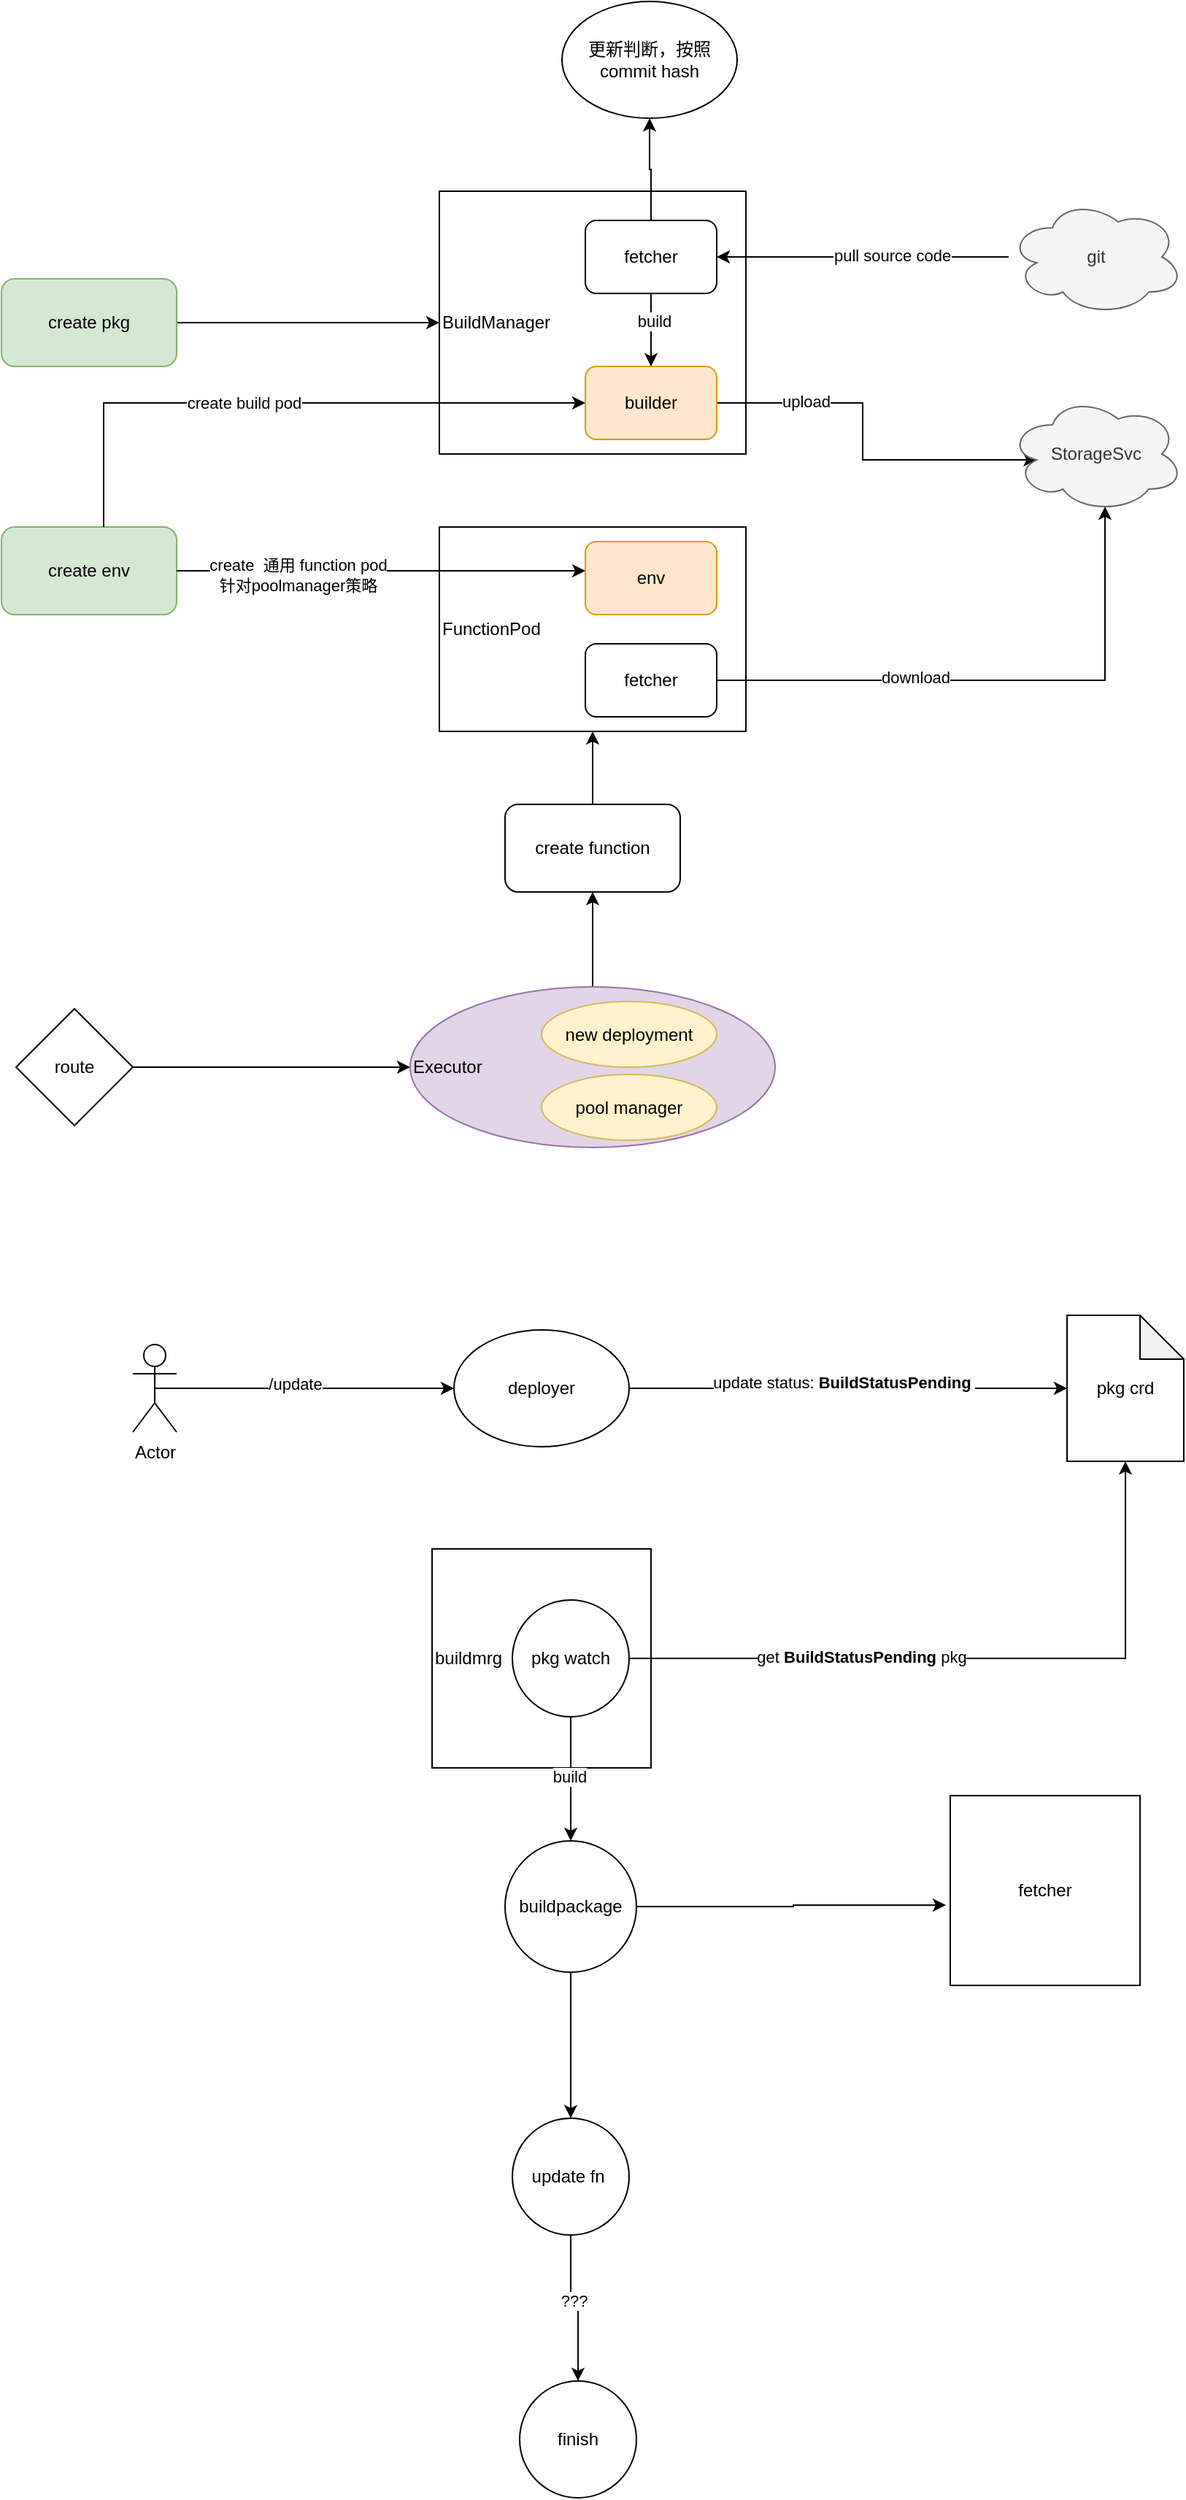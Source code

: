 <mxfile version="21.7.5" type="github">
  <diagram name="第 1 页" id="TU_cjNvHZZuvAgDjK81o">
    <mxGraphModel dx="1219" dy="1876" grid="1" gridSize="10" guides="1" tooltips="1" connect="1" arrows="1" fold="1" page="1" pageScale="1" pageWidth="827" pageHeight="1169" math="0" shadow="0">
      <root>
        <mxCell id="0" />
        <mxCell id="1" parent="0" />
        <mxCell id="LdTVXtcN5Lso_y8slL73-22" style="edgeStyle=orthogonalEdgeStyle;rounded=0;orthogonalLoop=1;jettySize=auto;html=1;" parent="1" source="LdTVXtcN5Lso_y8slL73-1" target="LdTVXtcN5Lso_y8slL73-3" edge="1">
          <mxGeometry relative="1" as="geometry" />
        </mxCell>
        <mxCell id="LdTVXtcN5Lso_y8slL73-1" value="create pkg" style="rounded=1;whiteSpace=wrap;html=1;fillColor=#d5e8d4;strokeColor=#82b366;" parent="1" vertex="1">
          <mxGeometry x="30" y="130" width="120" height="60" as="geometry" />
        </mxCell>
        <mxCell id="LdTVXtcN5Lso_y8slL73-2" value="create env" style="rounded=1;whiteSpace=wrap;html=1;fillColor=#d5e8d4;strokeColor=#82b366;" parent="1" vertex="1">
          <mxGeometry x="30" y="300" width="120" height="60" as="geometry" />
        </mxCell>
        <mxCell id="LdTVXtcN5Lso_y8slL73-3" value="BuildManager" style="rounded=0;whiteSpace=wrap;html=1;align=left;" parent="1" vertex="1">
          <mxGeometry x="330" y="70" width="210" height="180" as="geometry" />
        </mxCell>
        <mxCell id="LdTVXtcN5Lso_y8slL73-16" style="edgeStyle=orthogonalEdgeStyle;rounded=0;orthogonalLoop=1;jettySize=auto;html=1;exitX=1;exitY=0.5;exitDx=0;exitDy=0;entryX=0.16;entryY=0.55;entryDx=0;entryDy=0;entryPerimeter=0;" parent="1" source="LdTVXtcN5Lso_y8slL73-4" target="LdTVXtcN5Lso_y8slL73-12" edge="1">
          <mxGeometry relative="1" as="geometry" />
        </mxCell>
        <mxCell id="LdTVXtcN5Lso_y8slL73-19" value="upload" style="edgeLabel;html=1;align=center;verticalAlign=middle;resizable=0;points=[];" parent="LdTVXtcN5Lso_y8slL73-16" vertex="1" connectable="0">
          <mxGeometry x="-0.528" y="1" relative="1" as="geometry">
            <mxPoint as="offset" />
          </mxGeometry>
        </mxCell>
        <mxCell id="LdTVXtcN5Lso_y8slL73-4" value="builder" style="rounded=1;whiteSpace=wrap;html=1;fillColor=#ffe6cc;strokeColor=#d79b00;" parent="1" vertex="1">
          <mxGeometry x="430" y="190" width="90" height="50" as="geometry" />
        </mxCell>
        <mxCell id="LdTVXtcN5Lso_y8slL73-15" style="edgeStyle=orthogonalEdgeStyle;rounded=0;orthogonalLoop=1;jettySize=auto;html=1;exitX=0.5;exitY=1;exitDx=0;exitDy=0;entryX=0.5;entryY=0;entryDx=0;entryDy=0;" parent="1" source="LdTVXtcN5Lso_y8slL73-5" target="LdTVXtcN5Lso_y8slL73-4" edge="1">
          <mxGeometry relative="1" as="geometry" />
        </mxCell>
        <mxCell id="LdTVXtcN5Lso_y8slL73-21" value="build" style="edgeLabel;html=1;align=center;verticalAlign=middle;resizable=0;points=[];" parent="LdTVXtcN5Lso_y8slL73-15" vertex="1" connectable="0">
          <mxGeometry x="-0.24" y="2" relative="1" as="geometry">
            <mxPoint as="offset" />
          </mxGeometry>
        </mxCell>
        <mxCell id="wWDmpBjlepx8M8tth67Q-2" style="edgeStyle=orthogonalEdgeStyle;rounded=0;orthogonalLoop=1;jettySize=auto;html=1;exitX=0.5;exitY=0;exitDx=0;exitDy=0;entryX=0.5;entryY=1;entryDx=0;entryDy=0;" parent="1" source="LdTVXtcN5Lso_y8slL73-5" target="wWDmpBjlepx8M8tth67Q-1" edge="1">
          <mxGeometry relative="1" as="geometry" />
        </mxCell>
        <mxCell id="LdTVXtcN5Lso_y8slL73-5" value="fetcher" style="rounded=1;whiteSpace=wrap;html=1;" parent="1" vertex="1">
          <mxGeometry x="430" y="90" width="90" height="50" as="geometry" />
        </mxCell>
        <mxCell id="LdTVXtcN5Lso_y8slL73-6" value="FunctionPod" style="rounded=0;whiteSpace=wrap;html=1;align=left;" parent="1" vertex="1">
          <mxGeometry x="330" y="300" width="210" height="140" as="geometry" />
        </mxCell>
        <mxCell id="LdTVXtcN5Lso_y8slL73-7" value="env" style="rounded=1;whiteSpace=wrap;html=1;fillColor=#ffe6cc;strokeColor=#d79b00;" parent="1" vertex="1">
          <mxGeometry x="430" y="310" width="90" height="50" as="geometry" />
        </mxCell>
        <mxCell id="LdTVXtcN5Lso_y8slL73-17" style="edgeStyle=orthogonalEdgeStyle;rounded=0;orthogonalLoop=1;jettySize=auto;html=1;exitX=1;exitY=0.5;exitDx=0;exitDy=0;entryX=0.55;entryY=0.95;entryDx=0;entryDy=0;entryPerimeter=0;" parent="1" source="LdTVXtcN5Lso_y8slL73-8" target="LdTVXtcN5Lso_y8slL73-12" edge="1">
          <mxGeometry relative="1" as="geometry" />
        </mxCell>
        <mxCell id="LdTVXtcN5Lso_y8slL73-18" value="download" style="edgeLabel;html=1;align=center;verticalAlign=middle;resizable=0;points=[];" parent="LdTVXtcN5Lso_y8slL73-17" vertex="1" connectable="0">
          <mxGeometry x="-0.293" y="2" relative="1" as="geometry">
            <mxPoint as="offset" />
          </mxGeometry>
        </mxCell>
        <mxCell id="LdTVXtcN5Lso_y8slL73-8" value="fetcher" style="rounded=1;whiteSpace=wrap;html=1;" parent="1" vertex="1">
          <mxGeometry x="430" y="380" width="90" height="50" as="geometry" />
        </mxCell>
        <mxCell id="LdTVXtcN5Lso_y8slL73-12" value="StorageSvc" style="ellipse;shape=cloud;whiteSpace=wrap;html=1;fillColor=#f5f5f5;fontColor=#333333;strokeColor=#666666;" parent="1" vertex="1">
          <mxGeometry x="720" y="210" width="120" height="80" as="geometry" />
        </mxCell>
        <mxCell id="LdTVXtcN5Lso_y8slL73-14" style="edgeStyle=orthogonalEdgeStyle;rounded=0;orthogonalLoop=1;jettySize=auto;html=1;entryX=1;entryY=0.5;entryDx=0;entryDy=0;" parent="1" source="LdTVXtcN5Lso_y8slL73-13" target="LdTVXtcN5Lso_y8slL73-5" edge="1">
          <mxGeometry relative="1" as="geometry" />
        </mxCell>
        <mxCell id="LdTVXtcN5Lso_y8slL73-20" value="pull source code" style="edgeLabel;html=1;align=center;verticalAlign=middle;resizable=0;points=[];" parent="LdTVXtcN5Lso_y8slL73-14" vertex="1" connectable="0">
          <mxGeometry x="-0.2" y="-1" relative="1" as="geometry">
            <mxPoint as="offset" />
          </mxGeometry>
        </mxCell>
        <mxCell id="LdTVXtcN5Lso_y8slL73-13" value="git" style="ellipse;shape=cloud;whiteSpace=wrap;html=1;fillColor=#f5f5f5;fontColor=#333333;strokeColor=#666666;" parent="1" vertex="1">
          <mxGeometry x="720" y="75" width="120" height="80" as="geometry" />
        </mxCell>
        <mxCell id="LdTVXtcN5Lso_y8slL73-25" style="edgeStyle=orthogonalEdgeStyle;rounded=0;orthogonalLoop=1;jettySize=auto;html=1;entryX=0.5;entryY=1;entryDx=0;entryDy=0;" parent="1" source="LdTVXtcN5Lso_y8slL73-24" target="LdTVXtcN5Lso_y8slL73-6" edge="1">
          <mxGeometry relative="1" as="geometry" />
        </mxCell>
        <mxCell id="LdTVXtcN5Lso_y8slL73-24" value="create function" style="rounded=1;whiteSpace=wrap;html=1;" parent="1" vertex="1">
          <mxGeometry x="375" y="490" width="120" height="60" as="geometry" />
        </mxCell>
        <mxCell id="LdTVXtcN5Lso_y8slL73-32" style="edgeStyle=orthogonalEdgeStyle;rounded=0;orthogonalLoop=1;jettySize=auto;html=1;" parent="1" source="LdTVXtcN5Lso_y8slL73-26" target="LdTVXtcN5Lso_y8slL73-24" edge="1">
          <mxGeometry relative="1" as="geometry" />
        </mxCell>
        <mxCell id="LdTVXtcN5Lso_y8slL73-26" value="Executor" style="ellipse;whiteSpace=wrap;html=1;align=left;fillColor=#e1d5e7;strokeColor=#9673a6;" parent="1" vertex="1">
          <mxGeometry x="310" y="615" width="250" height="110" as="geometry" />
        </mxCell>
        <mxCell id="LdTVXtcN5Lso_y8slL73-27" value="new deployment" style="ellipse;whiteSpace=wrap;html=1;fillColor=#fff2cc;strokeColor=#d6b656;" parent="1" vertex="1">
          <mxGeometry x="400" y="625" width="120" height="45" as="geometry" />
        </mxCell>
        <mxCell id="LdTVXtcN5Lso_y8slL73-28" value="pool manager" style="ellipse;whiteSpace=wrap;html=1;fillColor=#fff2cc;strokeColor=#d6b656;" parent="1" vertex="1">
          <mxGeometry x="400" y="675" width="120" height="45" as="geometry" />
        </mxCell>
        <mxCell id="LdTVXtcN5Lso_y8slL73-31" style="edgeStyle=orthogonalEdgeStyle;rounded=0;orthogonalLoop=1;jettySize=auto;html=1;entryX=0;entryY=0.5;entryDx=0;entryDy=0;" parent="1" source="LdTVXtcN5Lso_y8slL73-29" target="LdTVXtcN5Lso_y8slL73-26" edge="1">
          <mxGeometry relative="1" as="geometry" />
        </mxCell>
        <mxCell id="LdTVXtcN5Lso_y8slL73-29" value="route" style="rhombus;whiteSpace=wrap;html=1;" parent="1" vertex="1">
          <mxGeometry x="40" y="630" width="80" height="80" as="geometry" />
        </mxCell>
        <mxCell id="LdTVXtcN5Lso_y8slL73-33" style="edgeStyle=orthogonalEdgeStyle;rounded=0;orthogonalLoop=1;jettySize=auto;html=1;entryX=0;entryY=0.5;entryDx=0;entryDy=0;" parent="1" source="LdTVXtcN5Lso_y8slL73-2" target="LdTVXtcN5Lso_y8slL73-4" edge="1">
          <mxGeometry relative="1" as="geometry">
            <Array as="points">
              <mxPoint x="100" y="215" />
            </Array>
          </mxGeometry>
        </mxCell>
        <mxCell id="LdTVXtcN5Lso_y8slL73-35" value="create build pod" style="edgeLabel;html=1;align=center;verticalAlign=middle;resizable=0;points=[];" parent="LdTVXtcN5Lso_y8slL73-33" vertex="1" connectable="0">
          <mxGeometry x="-0.128" relative="1" as="geometry">
            <mxPoint as="offset" />
          </mxGeometry>
        </mxCell>
        <mxCell id="LdTVXtcN5Lso_y8slL73-34" style="edgeStyle=orthogonalEdgeStyle;rounded=0;orthogonalLoop=1;jettySize=auto;html=1;" parent="1" source="LdTVXtcN5Lso_y8slL73-2" target="LdTVXtcN5Lso_y8slL73-7" edge="1">
          <mxGeometry relative="1" as="geometry">
            <Array as="points">
              <mxPoint x="100" y="335" />
            </Array>
          </mxGeometry>
        </mxCell>
        <mxCell id="LdTVXtcN5Lso_y8slL73-36" value="create&amp;nbsp; 通用 function pod&lt;br&gt;针对poolmanager策略" style="edgeLabel;html=1;align=center;verticalAlign=middle;resizable=0;points=[];" parent="LdTVXtcN5Lso_y8slL73-34" vertex="1" connectable="0">
          <mxGeometry x="-0.407" y="-3" relative="1" as="geometry">
            <mxPoint as="offset" />
          </mxGeometry>
        </mxCell>
        <mxCell id="wWDmpBjlepx8M8tth67Q-1" value="更新判断，按照commit hash" style="ellipse;whiteSpace=wrap;html=1;" parent="1" vertex="1">
          <mxGeometry x="414" y="-60" width="120" height="80" as="geometry" />
        </mxCell>
        <mxCell id="oMJZUXAxWkSG1y7FKnJ6-3" style="edgeStyle=orthogonalEdgeStyle;rounded=0;orthogonalLoop=1;jettySize=auto;html=1;exitX=0.5;exitY=0.5;exitDx=0;exitDy=0;exitPerimeter=0;entryX=0;entryY=0.5;entryDx=0;entryDy=0;" edge="1" parent="1" source="oMJZUXAxWkSG1y7FKnJ6-1" target="oMJZUXAxWkSG1y7FKnJ6-2">
          <mxGeometry relative="1" as="geometry" />
        </mxCell>
        <mxCell id="oMJZUXAxWkSG1y7FKnJ6-4" value="/update" style="edgeLabel;html=1;align=center;verticalAlign=middle;resizable=0;points=[];" vertex="1" connectable="0" parent="oMJZUXAxWkSG1y7FKnJ6-3">
          <mxGeometry x="-0.063" y="3" relative="1" as="geometry">
            <mxPoint as="offset" />
          </mxGeometry>
        </mxCell>
        <mxCell id="oMJZUXAxWkSG1y7FKnJ6-1" value="Actor" style="shape=umlActor;verticalLabelPosition=bottom;verticalAlign=top;html=1;outlineConnect=0;" vertex="1" parent="1">
          <mxGeometry x="120" y="860" width="30" height="60" as="geometry" />
        </mxCell>
        <mxCell id="oMJZUXAxWkSG1y7FKnJ6-8" style="edgeStyle=orthogonalEdgeStyle;rounded=0;orthogonalLoop=1;jettySize=auto;html=1;entryX=0;entryY=0.5;entryDx=0;entryDy=0;entryPerimeter=0;" edge="1" parent="1" source="oMJZUXAxWkSG1y7FKnJ6-2" target="oMJZUXAxWkSG1y7FKnJ6-7">
          <mxGeometry relative="1" as="geometry" />
        </mxCell>
        <mxCell id="oMJZUXAxWkSG1y7FKnJ6-9" value="update status:&amp;nbsp;&lt;b&gt;BuildStatusPending&amp;nbsp;&lt;/b&gt;" style="edgeLabel;html=1;align=center;verticalAlign=middle;resizable=0;points=[];" vertex="1" connectable="0" parent="oMJZUXAxWkSG1y7FKnJ6-8">
          <mxGeometry x="-0.021" y="4" relative="1" as="geometry">
            <mxPoint as="offset" />
          </mxGeometry>
        </mxCell>
        <mxCell id="oMJZUXAxWkSG1y7FKnJ6-2" value="deployer" style="ellipse;whiteSpace=wrap;html=1;" vertex="1" parent="1">
          <mxGeometry x="340" y="850" width="120" height="80" as="geometry" />
        </mxCell>
        <mxCell id="oMJZUXAxWkSG1y7FKnJ6-7" value="pkg crd" style="shape=note;whiteSpace=wrap;html=1;backgroundOutline=1;darkOpacity=0.05;" vertex="1" parent="1">
          <mxGeometry x="760" y="840" width="80" height="100" as="geometry" />
        </mxCell>
        <mxCell id="oMJZUXAxWkSG1y7FKnJ6-13" value="buildmrg" style="whiteSpace=wrap;html=1;aspect=fixed;align=left;" vertex="1" parent="1">
          <mxGeometry x="325" y="1000" width="150" height="150" as="geometry" />
        </mxCell>
        <mxCell id="oMJZUXAxWkSG1y7FKnJ6-15" style="edgeStyle=orthogonalEdgeStyle;rounded=0;orthogonalLoop=1;jettySize=auto;html=1;exitX=1;exitY=0.5;exitDx=0;exitDy=0;entryX=0.5;entryY=1;entryDx=0;entryDy=0;entryPerimeter=0;" edge="1" parent="1" source="oMJZUXAxWkSG1y7FKnJ6-14" target="oMJZUXAxWkSG1y7FKnJ6-7">
          <mxGeometry relative="1" as="geometry" />
        </mxCell>
        <mxCell id="oMJZUXAxWkSG1y7FKnJ6-16" value="get&amp;nbsp;&lt;b style=&quot;border-color: var(--border-color);&quot;&gt;BuildStatusPending&amp;nbsp;&lt;/b&gt;pkg" style="edgeLabel;html=1;align=center;verticalAlign=middle;resizable=0;points=[];" vertex="1" connectable="0" parent="oMJZUXAxWkSG1y7FKnJ6-15">
          <mxGeometry x="-0.331" y="1" relative="1" as="geometry">
            <mxPoint as="offset" />
          </mxGeometry>
        </mxCell>
        <mxCell id="oMJZUXAxWkSG1y7FKnJ6-18" style="edgeStyle=orthogonalEdgeStyle;rounded=0;orthogonalLoop=1;jettySize=auto;html=1;exitX=0.5;exitY=1;exitDx=0;exitDy=0;entryX=0.5;entryY=0;entryDx=0;entryDy=0;" edge="1" parent="1" source="oMJZUXAxWkSG1y7FKnJ6-14" target="oMJZUXAxWkSG1y7FKnJ6-17">
          <mxGeometry relative="1" as="geometry" />
        </mxCell>
        <mxCell id="oMJZUXAxWkSG1y7FKnJ6-19" value="build" style="edgeLabel;html=1;align=center;verticalAlign=middle;resizable=0;points=[];" vertex="1" connectable="0" parent="oMJZUXAxWkSG1y7FKnJ6-18">
          <mxGeometry x="-0.035" y="-1" relative="1" as="geometry">
            <mxPoint as="offset" />
          </mxGeometry>
        </mxCell>
        <mxCell id="oMJZUXAxWkSG1y7FKnJ6-14" value="pkg watch" style="ellipse;whiteSpace=wrap;html=1;aspect=fixed;" vertex="1" parent="1">
          <mxGeometry x="380" y="1035" width="80" height="80" as="geometry" />
        </mxCell>
        <mxCell id="oMJZUXAxWkSG1y7FKnJ6-21" style="edgeStyle=orthogonalEdgeStyle;rounded=0;orthogonalLoop=1;jettySize=auto;html=1;entryX=-0.023;entryY=0.577;entryDx=0;entryDy=0;entryPerimeter=0;" edge="1" parent="1" source="oMJZUXAxWkSG1y7FKnJ6-17" target="oMJZUXAxWkSG1y7FKnJ6-20">
          <mxGeometry relative="1" as="geometry" />
        </mxCell>
        <mxCell id="oMJZUXAxWkSG1y7FKnJ6-23" style="edgeStyle=orthogonalEdgeStyle;rounded=0;orthogonalLoop=1;jettySize=auto;html=1;entryX=0.5;entryY=0;entryDx=0;entryDy=0;" edge="1" parent="1" source="oMJZUXAxWkSG1y7FKnJ6-17" target="oMJZUXAxWkSG1y7FKnJ6-22">
          <mxGeometry relative="1" as="geometry" />
        </mxCell>
        <mxCell id="oMJZUXAxWkSG1y7FKnJ6-17" value="buildpackage" style="ellipse;whiteSpace=wrap;html=1;aspect=fixed;" vertex="1" parent="1">
          <mxGeometry x="375" y="1200" width="90" height="90" as="geometry" />
        </mxCell>
        <mxCell id="oMJZUXAxWkSG1y7FKnJ6-20" value="fetcher" style="whiteSpace=wrap;html=1;aspect=fixed;" vertex="1" parent="1">
          <mxGeometry x="680" y="1169" width="130" height="130" as="geometry" />
        </mxCell>
        <mxCell id="oMJZUXAxWkSG1y7FKnJ6-25" style="edgeStyle=orthogonalEdgeStyle;rounded=0;orthogonalLoop=1;jettySize=auto;html=1;entryX=0.5;entryY=0;entryDx=0;entryDy=0;" edge="1" parent="1" source="oMJZUXAxWkSG1y7FKnJ6-22" target="oMJZUXAxWkSG1y7FKnJ6-24">
          <mxGeometry relative="1" as="geometry" />
        </mxCell>
        <mxCell id="oMJZUXAxWkSG1y7FKnJ6-26" value="???" style="edgeLabel;html=1;align=center;verticalAlign=middle;resizable=0;points=[];" vertex="1" connectable="0" parent="oMJZUXAxWkSG1y7FKnJ6-25">
          <mxGeometry x="-0.143" y="2" relative="1" as="geometry">
            <mxPoint as="offset" />
          </mxGeometry>
        </mxCell>
        <mxCell id="oMJZUXAxWkSG1y7FKnJ6-22" value="update fn&amp;nbsp;" style="ellipse;whiteSpace=wrap;html=1;aspect=fixed;" vertex="1" parent="1">
          <mxGeometry x="380" y="1390" width="80" height="80" as="geometry" />
        </mxCell>
        <mxCell id="oMJZUXAxWkSG1y7FKnJ6-24" value="finish" style="ellipse;whiteSpace=wrap;html=1;aspect=fixed;" vertex="1" parent="1">
          <mxGeometry x="385" y="1570" width="80" height="80" as="geometry" />
        </mxCell>
      </root>
    </mxGraphModel>
  </diagram>
</mxfile>
